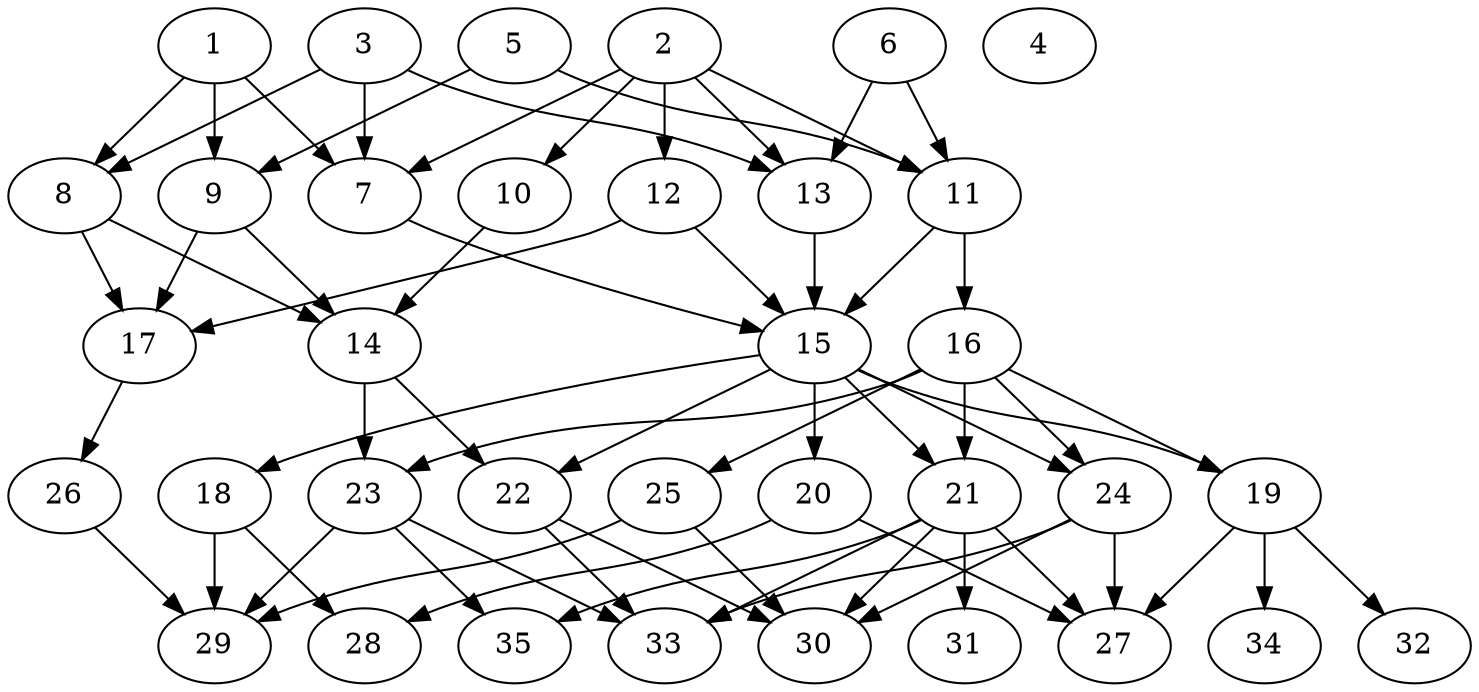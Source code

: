 // DAG automatically generated by daggen at Tue Aug  6 16:28:02 2019
// ./daggen --dot -n 35 --ccr 0.5 --fat 0.6 --regular 0.5 --density 0.5 --mindata 5242880 --maxdata 52428800 
digraph G {
  1 [size="78573568", alpha="0.14", expect_size="39286784"] 
  1 -> 7 [size ="39286784"]
  1 -> 8 [size ="39286784"]
  1 -> 9 [size ="39286784"]
  2 [size="40531968", alpha="0.08", expect_size="20265984"] 
  2 -> 7 [size ="20265984"]
  2 -> 10 [size ="20265984"]
  2 -> 11 [size ="20265984"]
  2 -> 12 [size ="20265984"]
  2 -> 13 [size ="20265984"]
  3 [size="19070976", alpha="0.13", expect_size="9535488"] 
  3 -> 7 [size ="9535488"]
  3 -> 8 [size ="9535488"]
  3 -> 13 [size ="9535488"]
  4 [size="68165632", alpha="0.04", expect_size="34082816"] 
  5 [size="38729728", alpha="0.07", expect_size="19364864"] 
  5 -> 9 [size ="19364864"]
  5 -> 11 [size ="19364864"]
  6 [size="44793856", alpha="0.17", expect_size="22396928"] 
  6 -> 11 [size ="22396928"]
  6 -> 13 [size ="22396928"]
  7 [size="102328320", alpha="0.01", expect_size="51164160"] 
  7 -> 15 [size ="51164160"]
  8 [size="75612160", alpha="0.15", expect_size="37806080"] 
  8 -> 14 [size ="37806080"]
  8 -> 17 [size ="37806080"]
  9 [size="72392704", alpha="0.02", expect_size="36196352"] 
  9 -> 14 [size ="36196352"]
  9 -> 17 [size ="36196352"]
  10 [size="15833088", alpha="0.17", expect_size="7916544"] 
  10 -> 14 [size ="7916544"]
  11 [size="84600832", alpha="0.18", expect_size="42300416"] 
  11 -> 15 [size ="42300416"]
  11 -> 16 [size ="42300416"]
  12 [size="57495552", alpha="0.19", expect_size="28747776"] 
  12 -> 15 [size ="28747776"]
  12 -> 17 [size ="28747776"]
  13 [size="94668800", alpha="0.18", expect_size="47334400"] 
  13 -> 15 [size ="47334400"]
  14 [size="62175232", alpha="0.12", expect_size="31087616"] 
  14 -> 22 [size ="31087616"]
  14 -> 23 [size ="31087616"]
  15 [size="79482880", alpha="0.14", expect_size="39741440"] 
  15 -> 18 [size ="39741440"]
  15 -> 19 [size ="39741440"]
  15 -> 20 [size ="39741440"]
  15 -> 21 [size ="39741440"]
  15 -> 22 [size ="39741440"]
  15 -> 24 [size ="39741440"]
  16 [size="19834880", alpha="0.19", expect_size="9917440"] 
  16 -> 19 [size ="9917440"]
  16 -> 21 [size ="9917440"]
  16 -> 23 [size ="9917440"]
  16 -> 24 [size ="9917440"]
  16 -> 25 [size ="9917440"]
  17 [size="99121152", alpha="0.16", expect_size="49560576"] 
  17 -> 26 [size ="49560576"]
  18 [size="101931008", alpha="0.01", expect_size="50965504"] 
  18 -> 28 [size ="50965504"]
  18 -> 29 [size ="50965504"]
  19 [size="76361728", alpha="0.07", expect_size="38180864"] 
  19 -> 27 [size ="38180864"]
  19 -> 32 [size ="38180864"]
  19 -> 34 [size ="38180864"]
  20 [size="84969472", alpha="0.16", expect_size="42484736"] 
  20 -> 27 [size ="42484736"]
  20 -> 28 [size ="42484736"]
  21 [size="68685824", alpha="0.19", expect_size="34342912"] 
  21 -> 27 [size ="34342912"]
  21 -> 30 [size ="34342912"]
  21 -> 31 [size ="34342912"]
  21 -> 33 [size ="34342912"]
  21 -> 35 [size ="34342912"]
  22 [size="60461056", alpha="0.08", expect_size="30230528"] 
  22 -> 30 [size ="30230528"]
  22 -> 33 [size ="30230528"]
  23 [size="58001408", alpha="0.20", expect_size="29000704"] 
  23 -> 29 [size ="29000704"]
  23 -> 33 [size ="29000704"]
  23 -> 35 [size ="29000704"]
  24 [size="49618944", alpha="0.03", expect_size="24809472"] 
  24 -> 27 [size ="24809472"]
  24 -> 30 [size ="24809472"]
  24 -> 33 [size ="24809472"]
  25 [size="11413504", alpha="0.13", expect_size="5706752"] 
  25 -> 29 [size ="5706752"]
  25 -> 30 [size ="5706752"]
  26 [size="79519744", alpha="0.09", expect_size="39759872"] 
  26 -> 29 [size ="39759872"]
  27 [size="73080832", alpha="0.06", expect_size="36540416"] 
  28 [size="51994624", alpha="0.16", expect_size="25997312"] 
  29 [size="57436160", alpha="0.19", expect_size="28718080"] 
  30 [size="92092416", alpha="0.03", expect_size="46046208"] 
  31 [size="73146368", alpha="0.03", expect_size="36573184"] 
  32 [size="68683776", alpha="0.13", expect_size="34341888"] 
  33 [size="14383104", alpha="0.01", expect_size="7191552"] 
  34 [size="13197312", alpha="0.19", expect_size="6598656"] 
  35 [size="28440576", alpha="0.13", expect_size="14220288"] 
}
